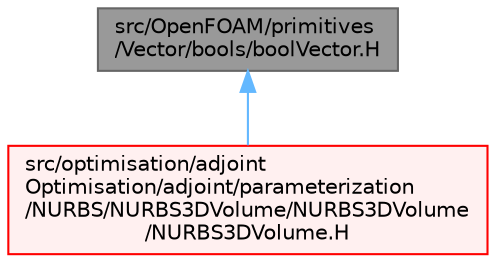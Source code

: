 digraph "src/OpenFOAM/primitives/Vector/bools/boolVector.H"
{
 // LATEX_PDF_SIZE
  bgcolor="transparent";
  edge [fontname=Helvetica,fontsize=10,labelfontname=Helvetica,labelfontsize=10];
  node [fontname=Helvetica,fontsize=10,shape=box,height=0.2,width=0.4];
  Node1 [id="Node000001",label="src/OpenFOAM/primitives\l/Vector/bools/boolVector.H",height=0.2,width=0.4,color="gray40", fillcolor="grey60", style="filled", fontcolor="black",tooltip=" "];
  Node1 -> Node2 [id="edge1_Node000001_Node000002",dir="back",color="steelblue1",style="solid",tooltip=" "];
  Node2 [id="Node000002",label="src/optimisation/adjoint\lOptimisation/adjoint/parameterization\l/NURBS/NURBS3DVolume/NURBS3DVolume\l/NURBS3DVolume.H",height=0.2,width=0.4,color="red", fillcolor="#FFF0F0", style="filled",URL="$NURBS3DVolume_8H.html",tooltip=" "];
}
